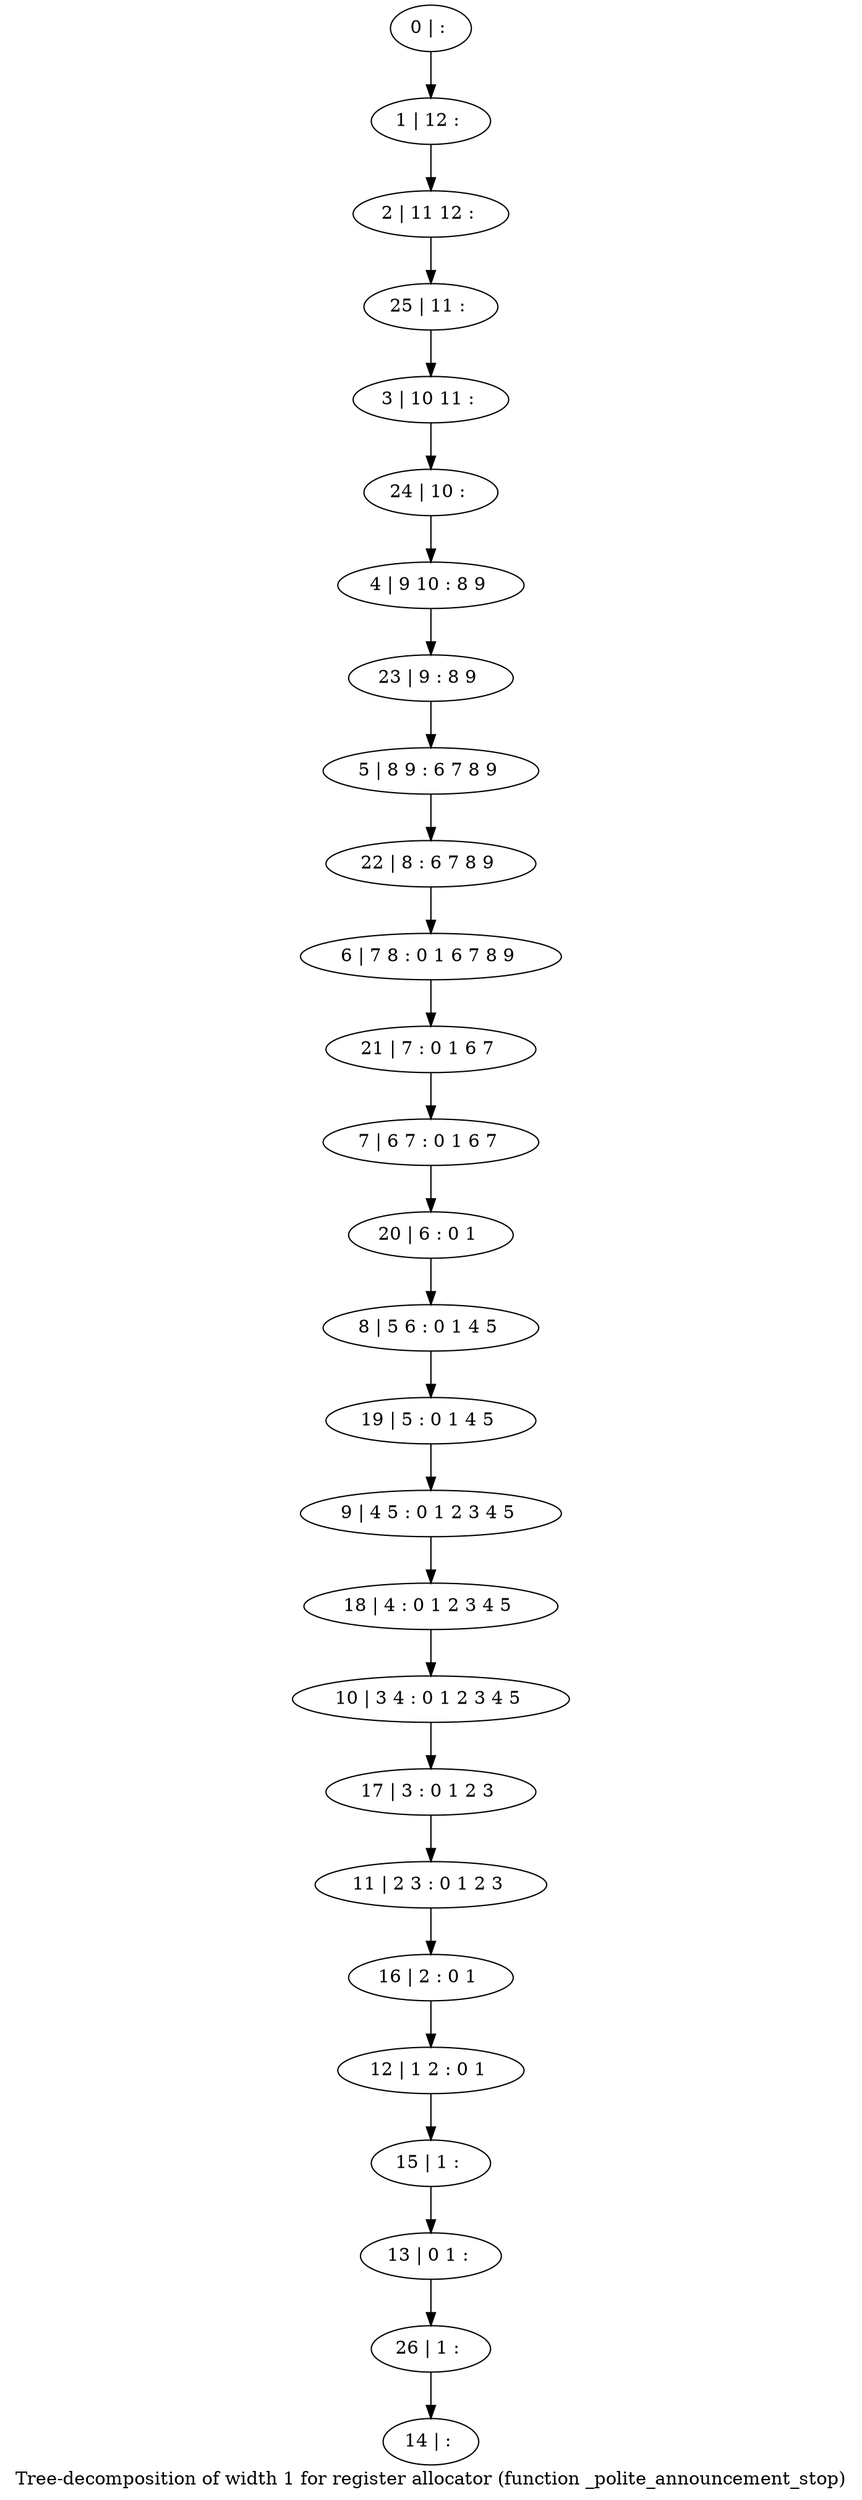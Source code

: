 digraph G {
graph [label="Tree-decomposition of width 1 for register allocator (function _polite_announcement_stop)"]
0[label="0 | : "];
1[label="1 | 12 : "];
2[label="2 | 11 12 : "];
3[label="3 | 10 11 : "];
4[label="4 | 9 10 : 8 9 "];
5[label="5 | 8 9 : 6 7 8 9 "];
6[label="6 | 7 8 : 0 1 6 7 8 9 "];
7[label="7 | 6 7 : 0 1 6 7 "];
8[label="8 | 5 6 : 0 1 4 5 "];
9[label="9 | 4 5 : 0 1 2 3 4 5 "];
10[label="10 | 3 4 : 0 1 2 3 4 5 "];
11[label="11 | 2 3 : 0 1 2 3 "];
12[label="12 | 1 2 : 0 1 "];
13[label="13 | 0 1 : "];
14[label="14 | : "];
15[label="15 | 1 : "];
16[label="16 | 2 : 0 1 "];
17[label="17 | 3 : 0 1 2 3 "];
18[label="18 | 4 : 0 1 2 3 4 5 "];
19[label="19 | 5 : 0 1 4 5 "];
20[label="20 | 6 : 0 1 "];
21[label="21 | 7 : 0 1 6 7 "];
22[label="22 | 8 : 6 7 8 9 "];
23[label="23 | 9 : 8 9 "];
24[label="24 | 10 : "];
25[label="25 | 11 : "];
26[label="26 | 1 : "];
0->1 ;
1->2 ;
15->13 ;
12->15 ;
16->12 ;
11->16 ;
17->11 ;
10->17 ;
18->10 ;
9->18 ;
19->9 ;
8->19 ;
20->8 ;
7->20 ;
21->7 ;
6->21 ;
22->6 ;
5->22 ;
23->5 ;
4->23 ;
24->4 ;
3->24 ;
25->3 ;
2->25 ;
26->14 ;
13->26 ;
}
